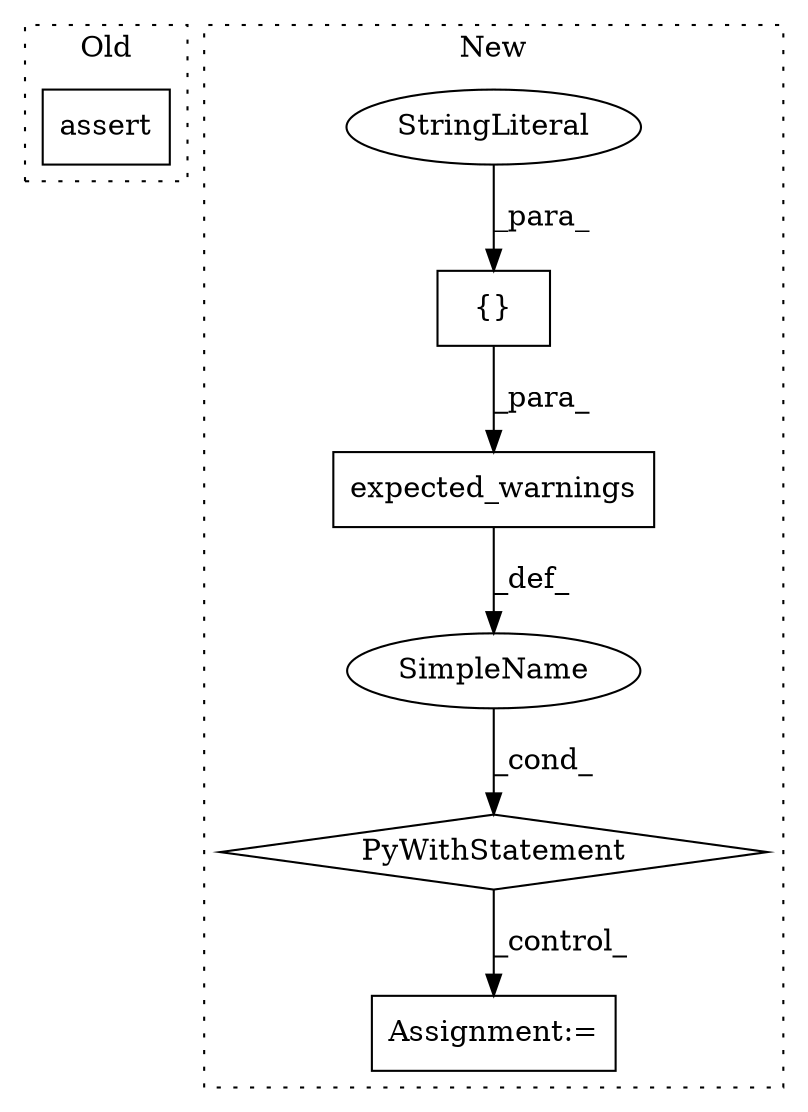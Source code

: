 digraph G {
subgraph cluster0 {
1 [label="assert" a="32" s="10050,10117" l="13,1" shape="box"];
label = "Old";
style="dotted";
}
subgraph cluster1 {
2 [label="expected_warnings" a="32" s="10048,10096" l="18,1" shape="box"];
3 [label="{}" a="4" s="10078,10095" l="1,1" shape="box"];
4 [label="PyWithStatement" a="104" s="10038,10097" l="10,2" shape="diamond"];
5 [label="SimpleName" a="42" s="" l="" shape="ellipse"];
6 [label="Assignment:=" a="7" s="10110" l="1" shape="box"];
7 [label="StringLiteral" a="45" s="10079" l="16" shape="ellipse"];
label = "New";
style="dotted";
}
2 -> 5 [label="_def_"];
3 -> 2 [label="_para_"];
4 -> 6 [label="_control_"];
5 -> 4 [label="_cond_"];
7 -> 3 [label="_para_"];
}
